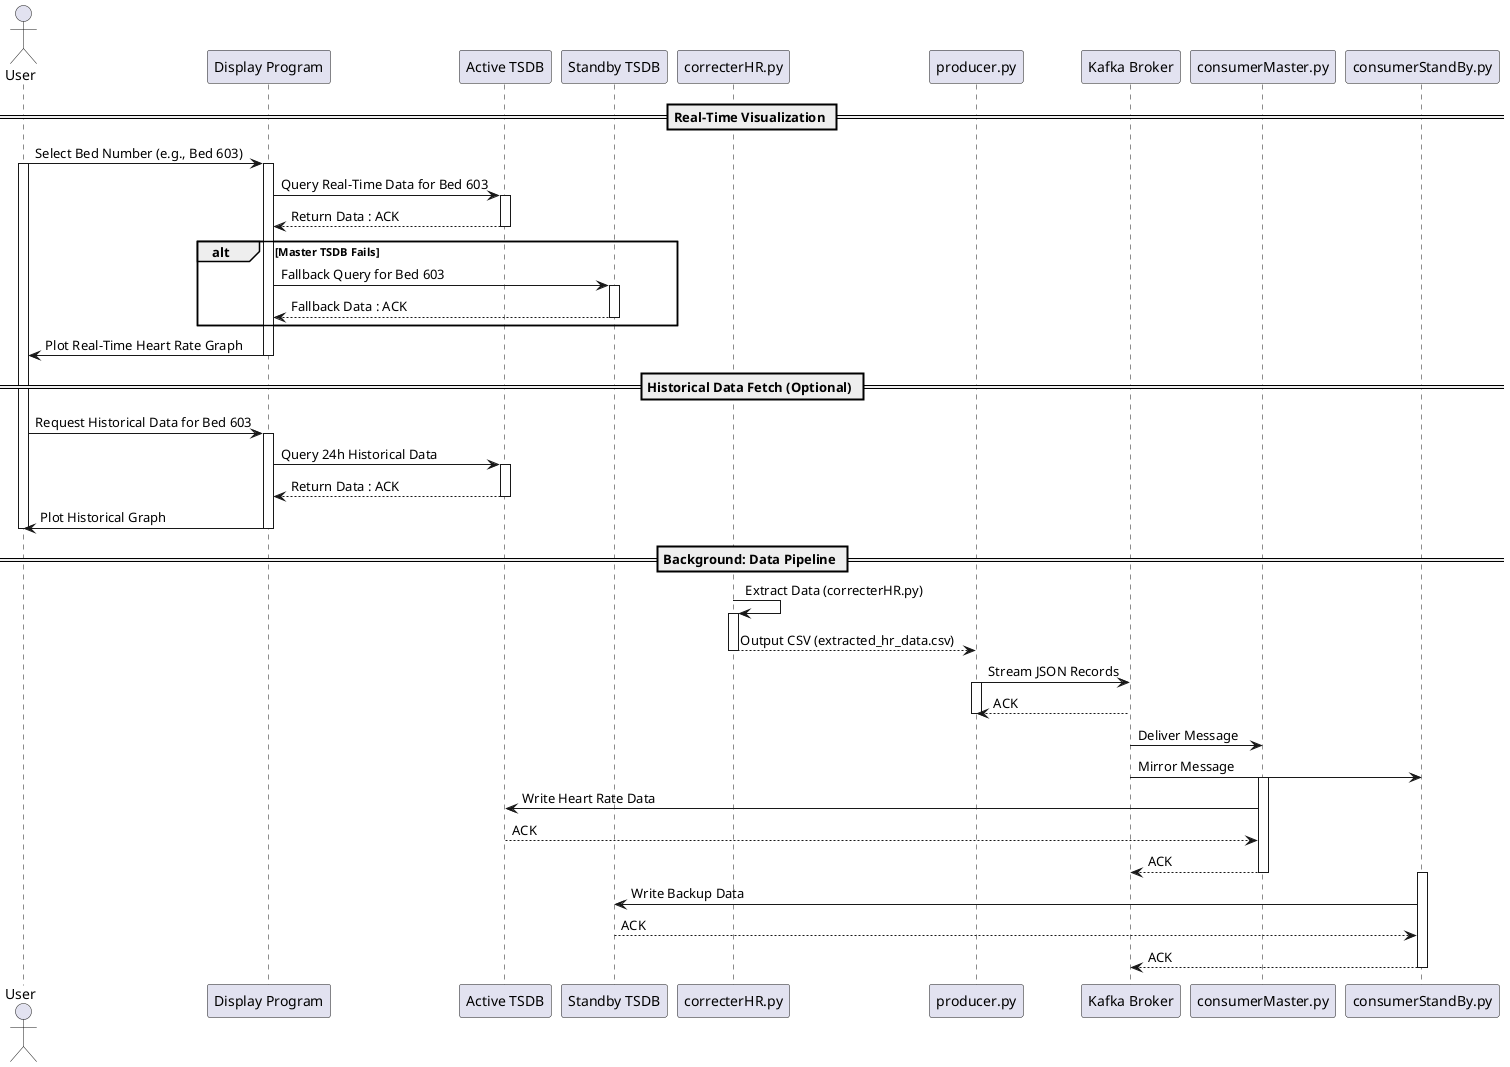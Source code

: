 
@startuml RealTimeHeartRateSystem

actor User

participant "Display Program" as DP
participant "Active TSDB" as ActiveDB
participant "Standby TSDB" as StandbyDB
participant "correcterHR.py" as Preprocessor
participant "producer.py" as Producer
participant "Kafka Broker" as Kafka
participant "consumerMaster.py" as ConsumerMaster
participant "consumerStandBy.py" as ConsumerStandby

== Real-Time Visualization ==

User -> DP : Select Bed Number (e.g., Bed 603)
activate User
activate DP
DP -> ActiveDB : Query Real-Time Data for Bed 603
activate ActiveDB
ActiveDB --> DP : Return Data : ACK
deactivate ActiveDB

alt Master TSDB Fails
    DP -> StandbyDB : Fallback Query for Bed 603
    activate StandbyDB
    StandbyDB --> DP : Fallback Data : ACK
    deactivate StandbyDB
end

DP -> User : Plot Real-Time Heart Rate Graph
deactivate DP

== Historical Data Fetch (Optional) ==
User -> DP : Request Historical Data for Bed 603
activate DP
DP -> ActiveDB : Query 24h Historical Data
activate ActiveDB
ActiveDB --> DP : Return Data : ACK
deactivate ActiveDB
DP -> User : Plot Historical Graph
deactivate DP
deactivate User

== Background: Data Pipeline ==

Preprocessor -> Preprocessor : Extract Data (correcterHR.py)
activate Preprocessor
Preprocessor --> Producer : Output CSV (extracted_hr_data.csv)
deactivate Preprocessor

Producer -> Kafka : Stream JSON Records
activate Producer
Kafka --> Producer : ACK
deactivate Producer

Kafka -> ConsumerMaster : Deliver Message
Kafka -> ConsumerStandby : Mirror Message

activate ConsumerMaster
ConsumerMaster -> ActiveDB : Write Heart Rate Data
ActiveDB --> ConsumerMaster : ACK
ConsumerMaster --> Kafka : ACK
deactivate ConsumerMaster

activate ConsumerStandby
ConsumerStandby -> StandbyDB : Write Backup Data
StandbyDB --> ConsumerStandby : ACK
ConsumerStandby --> Kafka : ACK
deactivate ConsumerStandby

@enduml
